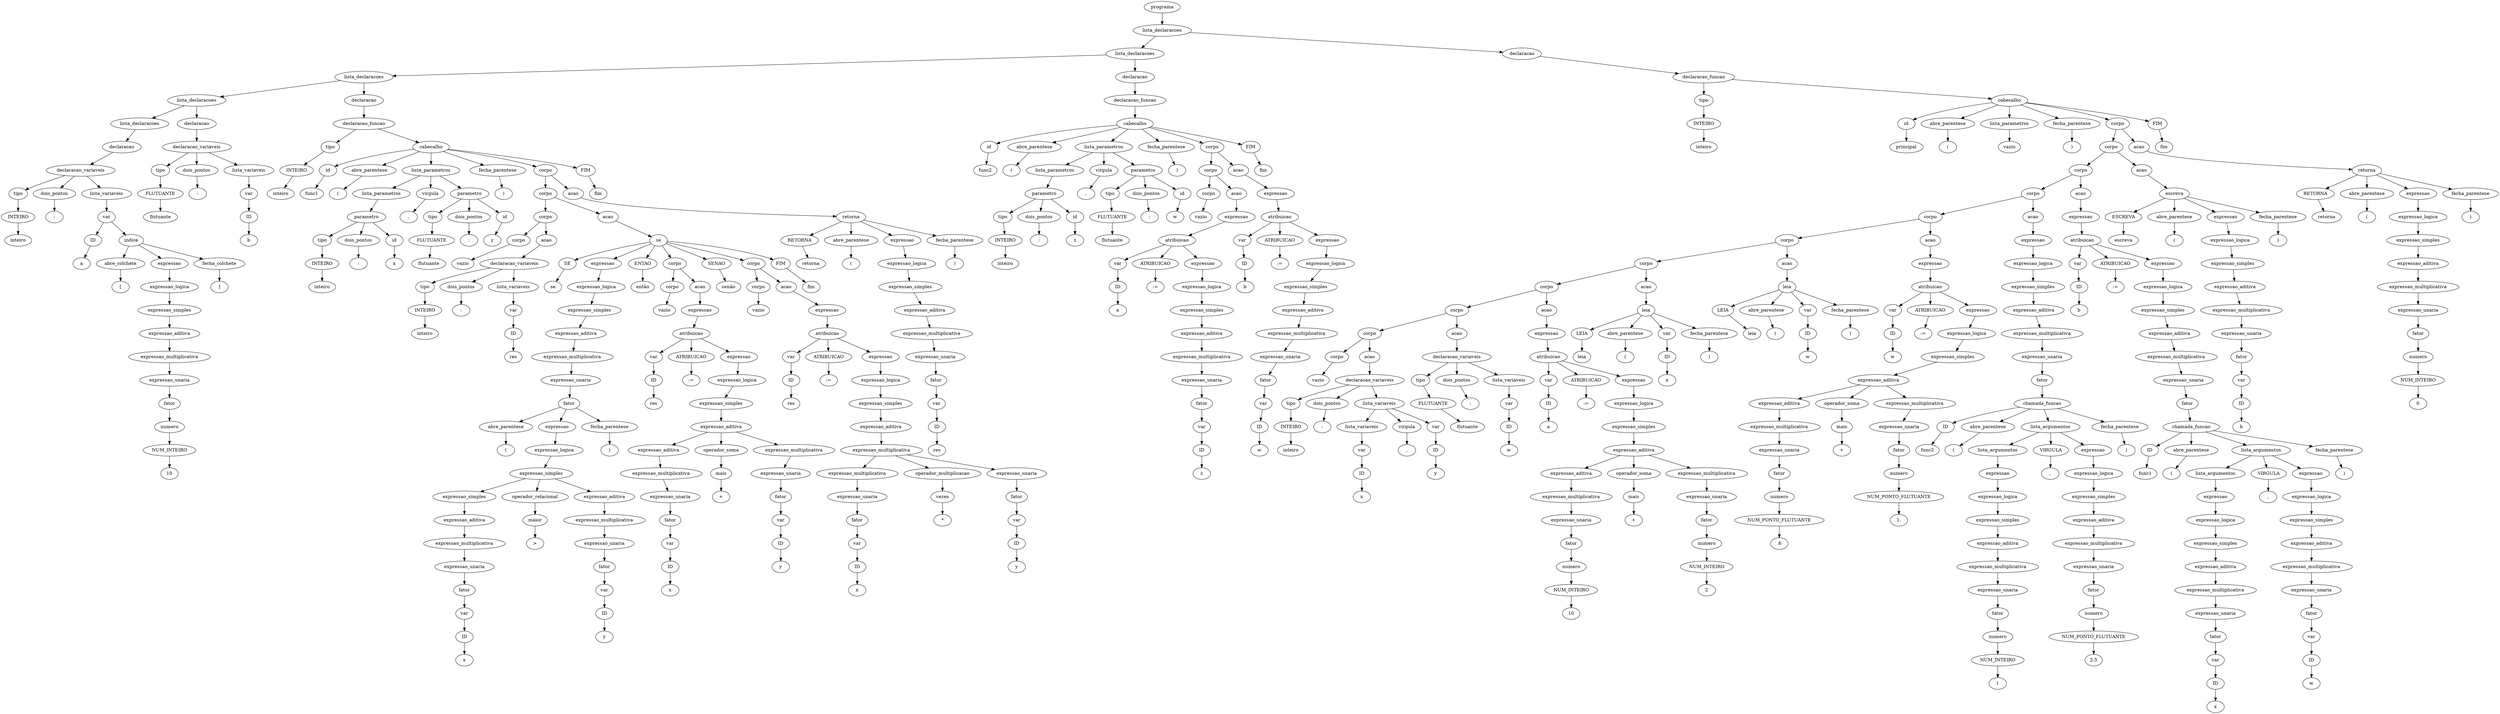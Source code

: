 digraph tree {
    "0x7fce04c34e50" [label="programa"];
    "0x7fce04c34dc0" [label="lista_declaracoes"];
    "0x7fce04c34700" [label="lista_declaracoes"];
    "0x7fce04ce8730" [label="lista_declaracoes"];
    "0x7fce04cdff40" [label="lista_declaracoes"];
    "0x7fce04e29f10" [label="lista_declaracoes"];
    "0x7fce04ec86a0" [label="declaracao"];
    "0x7fce04cdfe50" [label="declaracao_variaveis"];
    "0x7fce04edaaf0" [label="tipo"];
    "0x7fce04edab50" [label="INTEIRO"];
    "0x7fce04cdf940" [label="inteiro"];
    "0x7fce04edaac0" [label="dois_pontos"];
    "0x7fce04cdfe80" [label=":"];
    "0x7fce04cdf970" [label="lista_variaveis"];
    "0x7fce04cdfa30" [label="var"];
    "0x7fce04cdfa60" [label="ID"];
    "0x7fce04cdfc70" [label="a"];
    "0x7fce04cdfc40" [label="indice"];
    "0x7fce04cdfcd0" [label="abre_colchete"];
    "0x7fce04cdfdc0" [label="["];
    "0x7fce04cdfc10" [label="expressao"];
    "0x7fce04cdfbe0" [label="expressao_logica"];
    "0x7fce04cdfb50" [label="expressao_simples"];
    "0x7fce04cdfac0" [label="expressao_aditiva"];
    "0x7fce04cdfbb0" [label="expressao_multiplicativa"];
    "0x7fce04cdf8e0" [label="expressao_unaria"];
    "0x7fce04cdfa90" [label="fator"];
    "0x7fce04ec8bb0" [label="numero"];
    "0x7fce04ec8c10" [label="NUM_INTEIRO"];
    "0x7fce04cdfb80" [label="10"];
    "0x7fce04cdfdf0" [label="fecha_colchete"];
    "0x7fce04cdfe20" [label="]"];
    "0x7fce04cdf9a0" [label="declaracao"];
    "0x7fce04cdfee0" [label="declaracao_variaveis"];
    "0x7fce04cdfd60" [label="tipo"];
    "0x7fce04cdfb20" [label="FLUTUANTE"];
    "0x7fce04cdfeb0" [label="flutuante"];
    "0x7fce04cdffa0" [label="dois_pontos"];
    "0x7fce04ce8100" [label=":"];
    "0x7fce04cdff10" [label="lista_variaveis"];
    "0x7fce04cdfd90" [label="var"];
    "0x7fce04cdfd30" [label="ID"];
    "0x7fce04ce8040" [label="b"];
    "0x7fce04cdfd00" [label="declaracao"];
    "0x7fce04ce80d0" [label="declaracao_funcao"];
    "0x7fce04eda7c0" [label="tipo"];
    "0x7fce04e29eb0" [label="INTEIRO"];
    "0x7fce04ce8130" [label="inteiro"];
    "0x7fce04ce88e0" [label="cabecalho"];
    "0x7fce04ce8be0" [label="id"];
    "0x7fce04c34280" [label="func1"];
    "0x7fce04c342b0" [label="abre_parentese"];
    "0x7fce04c34100" [label="("];
    "0x7fce04ce82b0" [label="lista_parametros"];
    "0x7fce04ce8160" [label="lista_parametros"];
    "0x7fce04ce81f0" [label="parametro"];
    "0x7fce04cdffd0" [label="tipo"];
    "0x7fce04cdff70" [label="INTEIRO"];
    "0x7fce04ce82e0" [label="inteiro"];
    "0x7fce04ce8220" [label="dois_pontos"];
    "0x7fce04ce8430" [label=":"];
    "0x7fce04ce8460" [label="id"];
    "0x7fce04ce8490" [label="x"];
    "0x7fce04ce8520" [label="virgula"];
    "0x7fce04ce8340" [label=","];
    "0x7fce04ce8250" [label="parametro"];
    "0x7fce04ce8310" [label="tipo"];
    "0x7fce04ce8400" [label="FLUTUANTE"];
    "0x7fce04ce8550" [label="flutuante"];
    "0x7fce04ce8280" [label="dois_pontos"];
    "0x7fce04ce86a0" [label=":"];
    "0x7fce04ce86d0" [label="id"];
    "0x7fce04ce8700" [label="y"];
    "0x7fce04c34160" [label="fecha_parentese"];
    "0x7fce04c340a0" [label=")"];
    "0x7fce04c2ab80" [label="corpo"];
    "0x7fce04ce8cd0" [label="corpo"];
    "0x7fce04ce88b0" [label="corpo"];
    "0x7fce04ce83d0" [label="corpo"];
    "0x7fce04ce84c0" [label="vazio"];
    "0x7fce04ce8580" [label="acao"];
    "0x7fce04ce8850" [label="declaracao_variaveis"];
    "0x7fce04ce8370" [label="tipo"];
    "0x7fce04ce85e0" [label="INTEIRO"];
    "0x7fce04ce8820" [label="inteiro"];
    "0x7fce04ce8910" [label="dois_pontos"];
    "0x7fce04ce8a30" [label=":"];
    "0x7fce04ce8880" [label="lista_variaveis"];
    "0x7fce04ce8790" [label="var"];
    "0x7fce04ce85b0" [label="ID"];
    "0x7fce04ce8970" [label="res"];
    "0x7fce04ce8940" [label="acao"];
    "0x7fce04c2a160" [label="se"];
    "0x7fce04c2a250" [label="SE"];
    "0x7fce04c2a8e0" [label="se"];
    "0x7fce04ce8d90" [label="expressao"];
    "0x7fce04ce8ee0" [label="expressao_logica"];
    "0x7fce04ce89a0" [label="expressao_simples"];
    "0x7fce04ce8d60" [label="expressao_aditiva"];
    "0x7fce04ce8f10" [label="expressao_multiplicativa"];
    "0x7fce04ce87c0" [label="expressao_unaria"];
    "0x7fce04ce8eb0" [label="fator"];
    "0x7fce04ce8f40" [label="abre_parentese"];
    "0x7fce04ce8f70" [label="("];
    "0x7fce04ce8e80" [label="expressao"];
    "0x7fce04ce8bb0" [label="expressao_logica"];
    "0x7fce04ce8dc0" [label="expressao_simples"];
    "0x7fce04ce8b50" [label="expressao_simples"];
    "0x7fce04ce8ac0" [label="expressao_aditiva"];
    "0x7fce04ce8a90" [label="expressao_multiplicativa"];
    "0x7fce04ce8a00" [label="expressao_unaria"];
    "0x7fce04ce89d0" [label="fator"];
    "0x7fce04ce84f0" [label="var"];
    "0x7fce04ce83a0" [label="ID"];
    "0x7fce04ce8a60" [label="x"];
    "0x7fce04ce8b80" [label="operador_relacional"];
    "0x7fce04ce8c10" [label="maior"];
    "0x7fce04ce8d00" [label=">"];
    "0x7fce04ce8ca0" [label="expressao_aditiva"];
    "0x7fce04ce8e20" [label="expressao_multiplicativa"];
    "0x7fce04ce8d30" [label="expressao_unaria"];
    "0x7fce04ce8c70" [label="fator"];
    "0x7fce04ce8af0" [label="var"];
    "0x7fce04ce8b20" [label="ID"];
    "0x7fce04ce8df0" [label="y"];
    "0x7fce04ce8fa0" [label="fecha_parentese"];
    "0x7fce04ce8fd0" [label=")"];
    "0x7fce04c2a880" [label="ENTAO"];
    "0x7fce04c2aeb0" [label="então"];
    "0x7fce04c2a7c0" [label="corpo"];
    "0x7fce04c2a190" [label="corpo"];
    "0x7fce04ce8c40" [label="vazio"];
    "0x7fce04c2a790" [label="acao"];
    "0x7fce04c2a1c0" [label="expressao"];
    "0x7fce04c2a4c0" [label="atribuicao"];
    "0x7fce04c2a040" [label="var"];
    "0x7fce04c2a100" [label="ID"];
    "0x7fce04c2a280" [label="res"];
    "0x7fce04c2a460" [label="ATRIBUICAO"];
    "0x7fce04c2a730" [label=":="];
    "0x7fce04c2a700" [label="expressao"];
    "0x7fce04c2a6d0" [label="expressao_logica"];
    "0x7fce04c2a430" [label="expressao_simples"];
    "0x7fce04c2a520" [label="expressao_aditiva"];
    "0x7fce04c2a310" [label="expressao_aditiva"];
    "0x7fce04c2a400" [label="expressao_multiplicativa"];
    "0x7fce04c2a2b0" [label="expressao_unaria"];
    "0x7fce04c2a2e0" [label="fator"];
    "0x7fce04c2a130" [label="var"];
    "0x7fce04c2a0d0" [label="ID"];
    "0x7fce04c2a3d0" [label="x"];
    "0x7fce04c2a580" [label="operador_soma"];
    "0x7fce04c2a3a0" [label="mais"];
    "0x7fce04c2a490" [label="+"];
    "0x7fce04c2a6a0" [label="expressao_multiplicativa"];
    "0x7fce04c2a5b0" [label="expressao_unaria"];
    "0x7fce04c2a4f0" [label="fator"];
    "0x7fce04c2a340" [label="var"];
    "0x7fce04c2a370" [label="ID"];
    "0x7fce04c2a670" [label="y"];
    "0x7fce04c2aee0" [label="SENAO"];
    "0x7fce04c2af10" [label="senão"];
    "0x7fce04c2ae20" [label="corpo"];
    "0x7fce04c2a1f0" [label="corpo"];
    "0x7fce04c2a070" [label="vazio"];
    "0x7fce04c2aac0" [label="acao"];
    "0x7fce04c2a850" [label="expressao"];
    "0x7fce04c2ad90" [label="atribuicao"];
    "0x7fce04c2a7f0" [label="var"];
    "0x7fce04c2a550" [label="ID"];
    "0x7fce04c2a910" [label="res"];
    "0x7fce04c2abb0" [label="ATRIBUICAO"];
    "0x7fce04c2adf0" [label=":="];
    "0x7fce04c2ab20" [label="expressao"];
    "0x7fce04c2ad30" [label="expressao_logica"];
    "0x7fce04c2ac70" [label="expressao_simples"];
    "0x7fce04c2aa30" [label="expressao_aditiva"];
    "0x7fce04c2ad00" [label="expressao_multiplicativa"];
    "0x7fce04c2aa90" [label="expressao_multiplicativa"];
    "0x7fce04c2a940" [label="expressao_unaria"];
    "0x7fce04c2a970" [label="fator"];
    "0x7fce04c2a820" [label="var"];
    "0x7fce04c2a760" [label="ID"];
    "0x7fce04c2aa60" [label="x"];
    "0x7fce04c2abe0" [label="operador_multiplicacao"];
    "0x7fce04c2a9a0" [label="vezes"];
    "0x7fce04c2aaf0" [label="*"];
    "0x7fce04c2ac10" [label="expressao_unaria"];
    "0x7fce04c2ab50" [label="fator"];
    "0x7fce04c2a9d0" [label="var"];
    "0x7fce04c2aa00" [label="ID"];
    "0x7fce04c2acd0" [label="y"];
    "0x7fce04c2af40" [label="FIM"];
    "0x7fce04c2af70" [label="fim"];
    "0x7fce04c2ae80" [label="acao"];
    "0x7fce04c2aca0" [label="retorna"];
    "0x7fce04c34070" [label="RETORNA"];
    "0x7fce04c34190" [label="retorna"];
    "0x7fce04c341c0" [label="abre_parentese"];
    "0x7fce04c341f0" [label="("];
    "0x7fce04c2a8b0" [label="expressao"];
    "0x7fce04c2ad60" [label="expressao_logica"];
    "0x7fce04c2a5e0" [label="expressao_simples"];
    "0x7fce04c2a610" [label="expressao_aditiva"];
    "0x7fce04c2afd0" [label="expressao_multiplicativa"];
    "0x7fce04ce8e50" [label="expressao_unaria"];
    "0x7fce04c2a0a0" [label="fator"];
    "0x7fce04ce87f0" [label="var"];
    "0x7fce04ce8670" [label="ID"];
    "0x7fce04c2afa0" [label="res"];
    "0x7fce04c34220" [label="fecha_parentese"];
    "0x7fce04c34250" [label=")"];
    "0x7fce04c342e0" [label="FIM"];
    "0x7fce04c34310" [label="fim"];
    "0x7fce04c34f10" [label="declaracao"];
    "0x7fce04c2a220" [label="declaracao_funcao"];
    "0x7fce04c34af0" [label="cabecalho"];
    "0x7fce04c34790" [label="id"];
    "0x7fce04c34bb0" [label="func2"];
    "0x7fce04c34a30" [label="abre_parentese"];
    "0x7fce04c34f70" [label="("];
    "0x7fce04c2adc0" [label="lista_parametros"];
    "0x7fce04ce8760" [label="lista_parametros"];
    "0x7fce04c2ac40" [label="parametro"];
    "0x7fce04cdfaf0" [label="tipo"];
    "0x7fce04cdfca0" [label="INTEIRO"];
    "0x7fce04ce8070" [label="inteiro"];
    "0x7fce04c2a640" [label="dois_pontos"];
    "0x7fce04c34400" [label=":"];
    "0x7fce04c34430" [label="id"];
    "0x7fce04c34460" [label="z"];
    "0x7fce04c344f0" [label="virgula"];
    "0x7fce04c34370" [label=","];
    "0x7fce04c2ae50" [label="parametro"];
    "0x7fce04ce8190" [label="tipo"];
    "0x7fce04c343d0" [label="FLUTUANTE"];
    "0x7fce04c34520" [label="flutuante"];
    "0x7fce04c34340" [label="dois_pontos"];
    "0x7fce04c34670" [label=":"];
    "0x7fce04c346a0" [label="id"];
    "0x7fce04c346d0" [label="w"];
    "0x7fce04c34fa0" [label="fecha_parentese"];
    "0x7fce04c34fd0" [label=")"];
    "0x7fce04c34ee0" [label="corpo"];
    "0x7fce04c34b50" [label="corpo"];
    "0x7fce04c343a0" [label="corpo"];
    "0x7fce04c34490" [label="vazio"];
    "0x7fce04c34a60" [label="acao"];
    "0x7fce04c34550" [label="expressao"];
    "0x7fce04c34a00" [label="atribuicao"];
    "0x7fce04c34130" [label="var"];
    "0x7fce04c345b0" [label="ID"];
    "0x7fce04c347f0" [label="a"];
    "0x7fce04c34a90" [label="ATRIBUICAO"];
    "0x7fce04c34b20" [label=":="];
    "0x7fce04c349d0" [label="expressao"];
    "0x7fce04c349a0" [label="expressao_logica"];
    "0x7fce04c348e0" [label="expressao_simples"];
    "0x7fce04c34880" [label="expressao_aditiva"];
    "0x7fce04c34970" [label="expressao_multiplicativa"];
    "0x7fce04c34820" [label="expressao_unaria"];
    "0x7fce04c34850" [label="fator"];
    "0x7fce04c34760" [label="var"];
    "0x7fce04c34580" [label="ID"];
    "0x7fce04c34940" [label="z"];
    "0x7fce04c34df0" [label="acao"];
    "0x7fce04c34b80" [label="expressao"];
    "0x7fce04c34d90" [label="atribuicao"];
    "0x7fce04c344c0" [label="var"];
    "0x7fce04c340d0" [label="ID"];
    "0x7fce04c347c0" [label="b"];
    "0x7fce04c34e20" [label="ATRIBUICAO"];
    "0x7fce04c34eb0" [label=":="];
    "0x7fce04c34d60" [label="expressao"];
    "0x7fce04c34d30" [label="expressao_logica"];
    "0x7fce04c34c70" [label="expressao_simples"];
    "0x7fce04c34c10" [label="expressao_aditiva"];
    "0x7fce04c34d00" [label="expressao_multiplicativa"];
    "0x7fce04c34640" [label="expressao_unaria"];
    "0x7fce04c34be0" [label="fator"];
    "0x7fce04c34910" [label="var"];
    "0x7fce04c348b0" [label="ID"];
    "0x7fce04c34cd0" [label="w"];
    "0x7fce04bad040" [label="FIM"];
    "0x7fce04bad070" [label="fim"];
    "0x7fce04c34730" [label="declaracao"];
    "0x7fce04c345e0" [label="declaracao_funcao"];
    "0x7fce04ce80a0" [label="tipo"];
    "0x7fce04ce81c0" [label="INTEIRO"];
    "0x7fce04ce8610" [label="inteiro"];
    "0x7fce04bcc7c0" [label="cabecalho"];
    "0x7fce04bcc760" [label="id"];
    "0x7fce04bccee0" [label="principal"];
    "0x7fce04bcc9a0" [label="abre_parentese"];
    "0x7fce04bcc9d0" [label="("];
    "0x7fce04bad130" [label="lista_parametros"];
    "0x7fce04c34f40" [label="vazio"];
    "0x7fce04bd4100" [label="fecha_parentese"];
    "0x7fce04bd4130" [label=")"];
    "0x7fce04bcce80" [label="corpo"];
    "0x7fce04bccaf0" [label="corpo"];
    "0x7fce04bcc8e0" [label="corpo"];
    "0x7fce04bc55e0" [label="corpo"];
    "0x7fce04bc5850" [label="corpo"];
    "0x7fce04bade50" [label="corpo"];
    "0x7fce04bad640" [label="corpo"];
    "0x7fce04bade20" [label="corpo"];
    "0x7fce04bad730" [label="corpo"];
    "0x7fce04bad6d0" [label="corpo"];
    "0x7fce04bad250" [label="corpo"];
    "0x7fce04ce8640" [label="vazio"];
    "0x7fce04bad280" [label="acao"];
    "0x7fce04bad4c0" [label="declaracao_variaveis"];
    "0x7fce04bad160" [label="tipo"];
    "0x7fce04bad1c0" [label="INTEIRO"];
    "0x7fce04bad340" [label="inteiro"];
    "0x7fce04bad4f0" [label="dois_pontos"];
    "0x7fce04bad400" [label=":"];
    "0x7fce04bad520" [label="lista_variaveis"];
    "0x7fce04bad3a0" [label="lista_variaveis"];
    "0x7fce04bad1f0" [label="var"];
    "0x7fce04bad190" [label="ID"];
    "0x7fce04bad490" [label="x"];
    "0x7fce04bad550" [label="virgula"];
    "0x7fce04bad6a0" [label=","];
    "0x7fce04bad370" [label="var"];
    "0x7fce04bad460" [label="ID"];
    "0x7fce04bad610" [label="y"];
    "0x7fce04bad700" [label="acao"];
    "0x7fce04bad3d0" [label="declaracao_variaveis"];
    "0x7fce04bad0d0" [label="tipo"];
    "0x7fce04bad220" [label="FLUTUANTE"];
    "0x7fce04bad430" [label="flutuante"];
    "0x7fce04bad790" [label="dois_pontos"];
    "0x7fce04bad8b0" [label=":"];
    "0x7fce04bad5b0" [label="lista_variaveis"];
    "0x7fce04bad5e0" [label="var"];
    "0x7fce04bad580" [label="ID"];
    "0x7fce04bad7f0" [label="w"];
    "0x7fce04baddf0" [label="acao"];
    "0x7fce04bad880" [label="expressao"];
    "0x7fce04badb20" [label="atribuicao"];
    "0x7fce04bad310" [label="var"];
    "0x7fce04bad2b0" [label="ID"];
    "0x7fce04bad8e0" [label="a"];
    "0x7fce04badac0" [label="ATRIBUICAO"];
    "0x7fce04badd90" [label=":="];
    "0x7fce04badd60" [label="expressao"];
    "0x7fce04badd30" [label="expressao_logica"];
    "0x7fce04bada90" [label="expressao_simples"];
    "0x7fce04badb80" [label="expressao_aditiva"];
    "0x7fce04bad970" [label="expressao_aditiva"];
    "0x7fce04bada60" [label="expressao_multiplicativa"];
    "0x7fce04bad910" [label="expressao_unaria"];
    "0x7fce04bad940" [label="fator"];
    "0x7fce04bad7c0" [label="numero"];
    "0x7fce04bad760" [label="NUM_INTEIRO"];
    "0x7fce04bada30" [label="10"];
    "0x7fce04badbe0" [label="operador_soma"];
    "0x7fce04bada00" [label="mais"];
    "0x7fce04badaf0" [label="+"];
    "0x7fce04badd00" [label="expressao_multiplicativa"];
    "0x7fce04badc10" [label="expressao_unaria"];
    "0x7fce04badb50" [label="fator"];
    "0x7fce04bad9a0" [label="numero"];
    "0x7fce04bad9d0" [label="NUM_INTEIRO"];
    "0x7fce04badcd0" [label="2"];
    "0x7fce04badca0" [label="acao"];
    "0x7fce04bade80" [label="leia"];
    "0x7fce04badeb0" [label="LEIA"];
    "0x7fce04bc5070" [label="leia"];
    "0x7fce04bc50a0" [label="abre_parentese"];
    "0x7fce04bc50d0" [label="("];
    "0x7fce04bad670" [label="var"];
    "0x7fce04bad2e0" [label="ID"];
    "0x7fce04bad850" [label="x"];
    "0x7fce04bc5100" [label="fecha_parentese"];
    "0x7fce04bc5130" [label=")"];
    "0x7fce04badfd0" [label="acao"];
    "0x7fce04badf40" [label="leia"];
    "0x7fce04badee0" [label="LEIA"];
    "0x7fce04bc52b0" [label="leia"];
    "0x7fce04bc52e0" [label="abre_parentese"];
    "0x7fce04bc5310" [label="("];
    "0x7fce04badc70" [label="var"];
    "0x7fce04bad820" [label="ID"];
    "0x7fce04bc5160" [label="w"];
    "0x7fce04bc5340" [label="fecha_parentese"];
    "0x7fce04bc5370" [label=")"];
    "0x7fce04bc5820" [label="acao"];
    "0x7fce04badfa0" [label="expressao"];
    "0x7fce04bc5550" [label="atribuicao"];
    "0x7fce04badc40" [label="var"];
    "0x7fce04baddc0" [label="ID"];
    "0x7fce04bc53a0" [label="w"];
    "0x7fce04bc54f0" [label="ATRIBUICAO"];
    "0x7fce04bc57c0" [label=":="];
    "0x7fce04bc5790" [label="expressao"];
    "0x7fce04bc5760" [label="expressao_logica"];
    "0x7fce04bc54c0" [label="expressao_simples"];
    "0x7fce04bc55b0" [label="expressao_aditiva"];
    "0x7fce04bc51c0" [label="expressao_aditiva"];
    "0x7fce04bc5490" [label="expressao_multiplicativa"];
    "0x7fce04bc53d0" [label="expressao_unaria"];
    "0x7fce04bc5280" [label="fator"];
    "0x7fce04bc5250" [label="numero"];
    "0x7fce04bc51f0" [label="NUM_PONTO_FLUTUANTE"];
    "0x7fce04bc5460" [label=".6"];
    "0x7fce04bc5610" [label="operador_soma"];
    "0x7fce04bc5430" [label="mais"];
    "0x7fce04bc5520" [label="+"];
    "0x7fce04bc5730" [label="expressao_multiplicativa"];
    "0x7fce04bc5640" [label="expressao_unaria"];
    "0x7fce04bc5580" [label="fator"];
    "0x7fce04bc5040" [label="numero"];
    "0x7fce04bc5400" [label="NUM_PONTO_FLUTUANTE"];
    "0x7fce04bc5700" [label="1."];
    "0x7fce04bc57f0" [label="acao"];
    "0x7fce04bc5670" [label="expressao"];
    "0x7fce04bc5f70" [label="expressao_logica"];
    "0x7fce04bc5e80" [label="expressao_simples"];
    "0x7fce04bc56d0" [label="expressao_aditiva"];
    "0x7fce04bc5f40" [label="expressao_multiplicativa"];
    "0x7fce04bc5e20" [label="expressao_unaria"];
    "0x7fce04bc5ee0" [label="fator"];
    "0x7fce04bc5a60" [label="chamada_funcao"];
    "0x7fce04bc5af0" [label="ID"];
    "0x7fce04bc5910" [label="func2"];
    "0x7fce04bc5940" [label="abre_parentese"];
    "0x7fce04bc5d00" [label="("];
    "0x7fce04bc5cd0" [label="lista_argumentos"];
    "0x7fce04bc5a00" [label="lista_argumentos"];
    "0x7fce04bc59d0" [label="expressao"];
    "0x7fce04bc59a0" [label="expressao_logica"];
    "0x7fce04bc5970" [label="expressao_simples"];
    "0x7fce04bc58e0" [label="expressao_aditiva"];
    "0x7fce04bc5220" [label="expressao_multiplicativa"];
    "0x7fce04bc5880" [label="expressao_unaria"];
    "0x7fce04bc58b0" [label="fator"];
    "0x7fce04badf70" [label="numero"];
    "0x7fce04badbb0" [label="NUM_INTEIRO"];
    "0x7fce04badf10" [label="1"];
    "0x7fce04bc5d60" [label="VIRGULA"];
    "0x7fce04bc5df0" [label=","];
    "0x7fce04bc5ca0" [label="expressao"];
    "0x7fce04bc5c70" [label="expressao_logica"];
    "0x7fce04bc5be0" [label="expressao_simples"];
    "0x7fce04bc5b50" [label="expressao_aditiva"];
    "0x7fce04bc5c40" [label="expressao_multiplicativa"];
    "0x7fce04bc5a90" [label="expressao_unaria"];
    "0x7fce04bc5b20" [label="fator"];
    "0x7fce04bc5a30" [label="numero"];
    "0x7fce04bc5ac0" [label="NUM_PONTO_FLUTUANTE"];
    "0x7fce04bc5c10" [label="2.5"];
    "0x7fce04bc5d90" [label="fecha_parentese"];
    "0x7fce04bc5f10" [label=")"];
    "0x7fce04bcc640" [label="acao"];
    "0x7fce04bc5b80" [label="expressao"];
    "0x7fce04bcc100" [label="atribuicao"];
    "0x7fce04bc56a0" [label="var"];
    "0x7fce04bc5190" [label="ID"];
    "0x7fce04bc5d30" [label="b"];
    "0x7fce04bcc6d0" [label="ATRIBUICAO"];
    "0x7fce04bcc8b0" [label=":="];
    "0x7fce04bcc0d0" [label="expressao"];
    "0x7fce04bcc880" [label="expressao_logica"];
    "0x7fce04bcc790" [label="expressao_simples"];
    "0x7fce04bcc0a0" [label="expressao_aditiva"];
    "0x7fce04bcc850" [label="expressao_multiplicativa"];
    "0x7fce04bcc730" [label="expressao_unaria"];
    "0x7fce04bcc7f0" [label="fator"];
    "0x7fce04bcc370" [label="chamada_funcao"];
    "0x7fce04bcc400" [label="ID"];
    "0x7fce04bcc1c0" [label="func1"];
    "0x7fce04bcc1f0" [label="abre_parentese"];
    "0x7fce04bcc610" [label="("];
    "0x7fce04bcc5e0" [label="lista_argumentos"];
    "0x7fce04bcc310" [label="lista_argumentos"];
    "0x7fce04bcc2e0" [label="expressao"];
    "0x7fce04bcc2b0" [label="expressao_logica"];
    "0x7fce04bcc220" [label="expressao_simples"];
    "0x7fce04bcc190" [label="expressao_aditiva"];
    "0x7fce04bcc280" [label="expressao_multiplicativa"];
    "0x7fce04bc5bb0" [label="expressao_unaria"];
    "0x7fce04bcc160" [label="fator"];
    "0x7fce04bc5eb0" [label="var"];
    "0x7fce04bc5e50" [label="ID"];
    "0x7fce04bcc250" [label="x"];
    "0x7fce04bcc670" [label="VIRGULA"];
    "0x7fce04bcc700" [label=","];
    "0x7fce04bcc5b0" [label="expressao"];
    "0x7fce04bcc580" [label="expressao_logica"];
    "0x7fce04bcc4f0" [label="expressao_simples"];
    "0x7fce04bcc460" [label="expressao_aditiva"];
    "0x7fce04bcc550" [label="expressao_multiplicativa"];
    "0x7fce04bcc3a0" [label="expressao_unaria"];
    "0x7fce04bcc430" [label="fator"];
    "0x7fce04bcc340" [label="var"];
    "0x7fce04bcc3d0" [label="ID"];
    "0x7fce04bcc520" [label="w"];
    "0x7fce04bcc6a0" [label="fecha_parentese"];
    "0x7fce04bcc820" [label=")"];
    "0x7fce04bccc10" [label="acao"];
    "0x7fce04bcca90" [label="escreva"];
    "0x7fce04bccb20" [label="ESCREVA"];
    "0x7fce04bccc40" [label="escreva"];
    "0x7fce04bccc70" [label="abre_parentese"];
    "0x7fce04bccca0" [label="("];
    "0x7fce04bcca60" [label="expressao"];
    "0x7fce04bcca30" [label="expressao_logica"];
    "0x7fce04bcca00" [label="expressao_simples"];
    "0x7fce04bcc970" [label="expressao_aditiva"];
    "0x7fce04bcc070" [label="expressao_multiplicativa"];
    "0x7fce04bcc910" [label="expressao_unaria"];
    "0x7fce04bcc940" [label="fator"];
    "0x7fce04bc5dc0" [label="var"];
    "0x7fce04bc5fa0" [label="ID"];
    "0x7fce04bc5fd0" [label="b"];
    "0x7fce04bcccd0" [label="fecha_parentese"];
    "0x7fce04bccd00" [label=")"];
    "0x7fce04bccfa0" [label="acao"];
    "0x7fce04bcce20" [label="retorna"];
    "0x7fce04bcceb0" [label="RETORNA"];
    "0x7fce04bccfd0" [label="retorna"];
    "0x7fce04bd4040" [label="abre_parentese"];
    "0x7fce04bd4070" [label="("];
    "0x7fce04bccdf0" [label="expressao"];
    "0x7fce04bccdc0" [label="expressao_logica"];
    "0x7fce04bccd90" [label="expressao_simples"];
    "0x7fce04bccb50" [label="expressao_aditiva"];
    "0x7fce04bccd60" [label="expressao_multiplicativa"];
    "0x7fce04bccbb0" [label="expressao_unaria"];
    "0x7fce04bccac0" [label="fator"];
    "0x7fce04bcc4c0" [label="numero"];
    "0x7fce04bcc040" [label="NUM_INTEIRO"];
    "0x7fce04bccd30" [label="0"];
    "0x7fce04bd40a0" [label="fecha_parentese"];
    "0x7fce04bd40d0" [label=")"];
    "0x7fce04bd4160" [label="FIM"];
    "0x7fce04bd4190" [label="fim"];
    "0x7fce04c34e50" -> "0x7fce04c34dc0";
    "0x7fce04c34dc0" -> "0x7fce04c34700";
    "0x7fce04c34dc0" -> "0x7fce04c34730";
    "0x7fce04c34700" -> "0x7fce04ce8730";
    "0x7fce04c34700" -> "0x7fce04c34f10";
    "0x7fce04ce8730" -> "0x7fce04cdff40";
    "0x7fce04ce8730" -> "0x7fce04cdfd00";
    "0x7fce04cdff40" -> "0x7fce04e29f10";
    "0x7fce04cdff40" -> "0x7fce04cdf9a0";
    "0x7fce04e29f10" -> "0x7fce04ec86a0";
    "0x7fce04ec86a0" -> "0x7fce04cdfe50";
    "0x7fce04cdfe50" -> "0x7fce04edaaf0";
    "0x7fce04cdfe50" -> "0x7fce04edaac0";
    "0x7fce04cdfe50" -> "0x7fce04cdf970";
    "0x7fce04edaaf0" -> "0x7fce04edab50";
    "0x7fce04edab50" -> "0x7fce04cdf940";
    "0x7fce04edaac0" -> "0x7fce04cdfe80";
    "0x7fce04cdf970" -> "0x7fce04cdfa30";
    "0x7fce04cdfa30" -> "0x7fce04cdfa60";
    "0x7fce04cdfa30" -> "0x7fce04cdfc40";
    "0x7fce04cdfa60" -> "0x7fce04cdfc70";
    "0x7fce04cdfc40" -> "0x7fce04cdfcd0";
    "0x7fce04cdfc40" -> "0x7fce04cdfc10";
    "0x7fce04cdfc40" -> "0x7fce04cdfdf0";
    "0x7fce04cdfcd0" -> "0x7fce04cdfdc0";
    "0x7fce04cdfc10" -> "0x7fce04cdfbe0";
    "0x7fce04cdfbe0" -> "0x7fce04cdfb50";
    "0x7fce04cdfb50" -> "0x7fce04cdfac0";
    "0x7fce04cdfac0" -> "0x7fce04cdfbb0";
    "0x7fce04cdfbb0" -> "0x7fce04cdf8e0";
    "0x7fce04cdf8e0" -> "0x7fce04cdfa90";
    "0x7fce04cdfa90" -> "0x7fce04ec8bb0";
    "0x7fce04ec8bb0" -> "0x7fce04ec8c10";
    "0x7fce04ec8c10" -> "0x7fce04cdfb80";
    "0x7fce04cdfdf0" -> "0x7fce04cdfe20";
    "0x7fce04cdf9a0" -> "0x7fce04cdfee0";
    "0x7fce04cdfee0" -> "0x7fce04cdfd60";
    "0x7fce04cdfee0" -> "0x7fce04cdffa0";
    "0x7fce04cdfee0" -> "0x7fce04cdff10";
    "0x7fce04cdfd60" -> "0x7fce04cdfb20";
    "0x7fce04cdfb20" -> "0x7fce04cdfeb0";
    "0x7fce04cdffa0" -> "0x7fce04ce8100";
    "0x7fce04cdff10" -> "0x7fce04cdfd90";
    "0x7fce04cdfd90" -> "0x7fce04cdfd30";
    "0x7fce04cdfd30" -> "0x7fce04ce8040";
    "0x7fce04cdfd00" -> "0x7fce04ce80d0";
    "0x7fce04ce80d0" -> "0x7fce04eda7c0";
    "0x7fce04ce80d0" -> "0x7fce04ce88e0";
    "0x7fce04eda7c0" -> "0x7fce04e29eb0";
    "0x7fce04e29eb0" -> "0x7fce04ce8130";
    "0x7fce04ce88e0" -> "0x7fce04ce8be0";
    "0x7fce04ce88e0" -> "0x7fce04c342b0";
    "0x7fce04ce88e0" -> "0x7fce04ce82b0";
    "0x7fce04ce88e0" -> "0x7fce04c34160";
    "0x7fce04ce88e0" -> "0x7fce04c2ab80";
    "0x7fce04ce88e0" -> "0x7fce04c342e0";
    "0x7fce04ce8be0" -> "0x7fce04c34280";
    "0x7fce04c342b0" -> "0x7fce04c34100";
    "0x7fce04ce82b0" -> "0x7fce04ce8160";
    "0x7fce04ce82b0" -> "0x7fce04ce8520";
    "0x7fce04ce82b0" -> "0x7fce04ce8250";
    "0x7fce04ce8160" -> "0x7fce04ce81f0";
    "0x7fce04ce81f0" -> "0x7fce04cdffd0";
    "0x7fce04ce81f0" -> "0x7fce04ce8220";
    "0x7fce04ce81f0" -> "0x7fce04ce8460";
    "0x7fce04cdffd0" -> "0x7fce04cdff70";
    "0x7fce04cdff70" -> "0x7fce04ce82e0";
    "0x7fce04ce8220" -> "0x7fce04ce8430";
    "0x7fce04ce8460" -> "0x7fce04ce8490";
    "0x7fce04ce8520" -> "0x7fce04ce8340";
    "0x7fce04ce8250" -> "0x7fce04ce8310";
    "0x7fce04ce8250" -> "0x7fce04ce8280";
    "0x7fce04ce8250" -> "0x7fce04ce86d0";
    "0x7fce04ce8310" -> "0x7fce04ce8400";
    "0x7fce04ce8400" -> "0x7fce04ce8550";
    "0x7fce04ce8280" -> "0x7fce04ce86a0";
    "0x7fce04ce86d0" -> "0x7fce04ce8700";
    "0x7fce04c34160" -> "0x7fce04c340a0";
    "0x7fce04c2ab80" -> "0x7fce04ce8cd0";
    "0x7fce04c2ab80" -> "0x7fce04c2ae80";
    "0x7fce04ce8cd0" -> "0x7fce04ce88b0";
    "0x7fce04ce8cd0" -> "0x7fce04ce8940";
    "0x7fce04ce88b0" -> "0x7fce04ce83d0";
    "0x7fce04ce88b0" -> "0x7fce04ce8580";
    "0x7fce04ce83d0" -> "0x7fce04ce84c0";
    "0x7fce04ce8580" -> "0x7fce04ce8850";
    "0x7fce04ce8850" -> "0x7fce04ce8370";
    "0x7fce04ce8850" -> "0x7fce04ce8910";
    "0x7fce04ce8850" -> "0x7fce04ce8880";
    "0x7fce04ce8370" -> "0x7fce04ce85e0";
    "0x7fce04ce85e0" -> "0x7fce04ce8820";
    "0x7fce04ce8910" -> "0x7fce04ce8a30";
    "0x7fce04ce8880" -> "0x7fce04ce8790";
    "0x7fce04ce8790" -> "0x7fce04ce85b0";
    "0x7fce04ce85b0" -> "0x7fce04ce8970";
    "0x7fce04ce8940" -> "0x7fce04c2a160";
    "0x7fce04c2a160" -> "0x7fce04c2a250";
    "0x7fce04c2a160" -> "0x7fce04ce8d90";
    "0x7fce04c2a160" -> "0x7fce04c2a880";
    "0x7fce04c2a160" -> "0x7fce04c2a7c0";
    "0x7fce04c2a160" -> "0x7fce04c2aee0";
    "0x7fce04c2a160" -> "0x7fce04c2ae20";
    "0x7fce04c2a160" -> "0x7fce04c2af40";
    "0x7fce04c2a250" -> "0x7fce04c2a8e0";
    "0x7fce04ce8d90" -> "0x7fce04ce8ee0";
    "0x7fce04ce8ee0" -> "0x7fce04ce89a0";
    "0x7fce04ce89a0" -> "0x7fce04ce8d60";
    "0x7fce04ce8d60" -> "0x7fce04ce8f10";
    "0x7fce04ce8f10" -> "0x7fce04ce87c0";
    "0x7fce04ce87c0" -> "0x7fce04ce8eb0";
    "0x7fce04ce8eb0" -> "0x7fce04ce8f40";
    "0x7fce04ce8eb0" -> "0x7fce04ce8e80";
    "0x7fce04ce8eb0" -> "0x7fce04ce8fa0";
    "0x7fce04ce8f40" -> "0x7fce04ce8f70";
    "0x7fce04ce8e80" -> "0x7fce04ce8bb0";
    "0x7fce04ce8bb0" -> "0x7fce04ce8dc0";
    "0x7fce04ce8dc0" -> "0x7fce04ce8b50";
    "0x7fce04ce8dc0" -> "0x7fce04ce8b80";
    "0x7fce04ce8dc0" -> "0x7fce04ce8ca0";
    "0x7fce04ce8b50" -> "0x7fce04ce8ac0";
    "0x7fce04ce8ac0" -> "0x7fce04ce8a90";
    "0x7fce04ce8a90" -> "0x7fce04ce8a00";
    "0x7fce04ce8a00" -> "0x7fce04ce89d0";
    "0x7fce04ce89d0" -> "0x7fce04ce84f0";
    "0x7fce04ce84f0" -> "0x7fce04ce83a0";
    "0x7fce04ce83a0" -> "0x7fce04ce8a60";
    "0x7fce04ce8b80" -> "0x7fce04ce8c10";
    "0x7fce04ce8c10" -> "0x7fce04ce8d00";
    "0x7fce04ce8ca0" -> "0x7fce04ce8e20";
    "0x7fce04ce8e20" -> "0x7fce04ce8d30";
    "0x7fce04ce8d30" -> "0x7fce04ce8c70";
    "0x7fce04ce8c70" -> "0x7fce04ce8af0";
    "0x7fce04ce8af0" -> "0x7fce04ce8b20";
    "0x7fce04ce8b20" -> "0x7fce04ce8df0";
    "0x7fce04ce8fa0" -> "0x7fce04ce8fd0";
    "0x7fce04c2a880" -> "0x7fce04c2aeb0";
    "0x7fce04c2a7c0" -> "0x7fce04c2a190";
    "0x7fce04c2a7c0" -> "0x7fce04c2a790";
    "0x7fce04c2a190" -> "0x7fce04ce8c40";
    "0x7fce04c2a790" -> "0x7fce04c2a1c0";
    "0x7fce04c2a1c0" -> "0x7fce04c2a4c0";
    "0x7fce04c2a4c0" -> "0x7fce04c2a040";
    "0x7fce04c2a4c0" -> "0x7fce04c2a460";
    "0x7fce04c2a4c0" -> "0x7fce04c2a700";
    "0x7fce04c2a040" -> "0x7fce04c2a100";
    "0x7fce04c2a100" -> "0x7fce04c2a280";
    "0x7fce04c2a460" -> "0x7fce04c2a730";
    "0x7fce04c2a700" -> "0x7fce04c2a6d0";
    "0x7fce04c2a6d0" -> "0x7fce04c2a430";
    "0x7fce04c2a430" -> "0x7fce04c2a520";
    "0x7fce04c2a520" -> "0x7fce04c2a310";
    "0x7fce04c2a520" -> "0x7fce04c2a580";
    "0x7fce04c2a520" -> "0x7fce04c2a6a0";
    "0x7fce04c2a310" -> "0x7fce04c2a400";
    "0x7fce04c2a400" -> "0x7fce04c2a2b0";
    "0x7fce04c2a2b0" -> "0x7fce04c2a2e0";
    "0x7fce04c2a2e0" -> "0x7fce04c2a130";
    "0x7fce04c2a130" -> "0x7fce04c2a0d0";
    "0x7fce04c2a0d0" -> "0x7fce04c2a3d0";
    "0x7fce04c2a580" -> "0x7fce04c2a3a0";
    "0x7fce04c2a3a0" -> "0x7fce04c2a490";
    "0x7fce04c2a6a0" -> "0x7fce04c2a5b0";
    "0x7fce04c2a5b0" -> "0x7fce04c2a4f0";
    "0x7fce04c2a4f0" -> "0x7fce04c2a340";
    "0x7fce04c2a340" -> "0x7fce04c2a370";
    "0x7fce04c2a370" -> "0x7fce04c2a670";
    "0x7fce04c2aee0" -> "0x7fce04c2af10";
    "0x7fce04c2ae20" -> "0x7fce04c2a1f0";
    "0x7fce04c2ae20" -> "0x7fce04c2aac0";
    "0x7fce04c2a1f0" -> "0x7fce04c2a070";
    "0x7fce04c2aac0" -> "0x7fce04c2a850";
    "0x7fce04c2a850" -> "0x7fce04c2ad90";
    "0x7fce04c2ad90" -> "0x7fce04c2a7f0";
    "0x7fce04c2ad90" -> "0x7fce04c2abb0";
    "0x7fce04c2ad90" -> "0x7fce04c2ab20";
    "0x7fce04c2a7f0" -> "0x7fce04c2a550";
    "0x7fce04c2a550" -> "0x7fce04c2a910";
    "0x7fce04c2abb0" -> "0x7fce04c2adf0";
    "0x7fce04c2ab20" -> "0x7fce04c2ad30";
    "0x7fce04c2ad30" -> "0x7fce04c2ac70";
    "0x7fce04c2ac70" -> "0x7fce04c2aa30";
    "0x7fce04c2aa30" -> "0x7fce04c2ad00";
    "0x7fce04c2ad00" -> "0x7fce04c2aa90";
    "0x7fce04c2ad00" -> "0x7fce04c2abe0";
    "0x7fce04c2ad00" -> "0x7fce04c2ac10";
    "0x7fce04c2aa90" -> "0x7fce04c2a940";
    "0x7fce04c2a940" -> "0x7fce04c2a970";
    "0x7fce04c2a970" -> "0x7fce04c2a820";
    "0x7fce04c2a820" -> "0x7fce04c2a760";
    "0x7fce04c2a760" -> "0x7fce04c2aa60";
    "0x7fce04c2abe0" -> "0x7fce04c2a9a0";
    "0x7fce04c2a9a0" -> "0x7fce04c2aaf0";
    "0x7fce04c2ac10" -> "0x7fce04c2ab50";
    "0x7fce04c2ab50" -> "0x7fce04c2a9d0";
    "0x7fce04c2a9d0" -> "0x7fce04c2aa00";
    "0x7fce04c2aa00" -> "0x7fce04c2acd0";
    "0x7fce04c2af40" -> "0x7fce04c2af70";
    "0x7fce04c2ae80" -> "0x7fce04c2aca0";
    "0x7fce04c2aca0" -> "0x7fce04c34070";
    "0x7fce04c2aca0" -> "0x7fce04c341c0";
    "0x7fce04c2aca0" -> "0x7fce04c2a8b0";
    "0x7fce04c2aca0" -> "0x7fce04c34220";
    "0x7fce04c34070" -> "0x7fce04c34190";
    "0x7fce04c341c0" -> "0x7fce04c341f0";
    "0x7fce04c2a8b0" -> "0x7fce04c2ad60";
    "0x7fce04c2ad60" -> "0x7fce04c2a5e0";
    "0x7fce04c2a5e0" -> "0x7fce04c2a610";
    "0x7fce04c2a610" -> "0x7fce04c2afd0";
    "0x7fce04c2afd0" -> "0x7fce04ce8e50";
    "0x7fce04ce8e50" -> "0x7fce04c2a0a0";
    "0x7fce04c2a0a0" -> "0x7fce04ce87f0";
    "0x7fce04ce87f0" -> "0x7fce04ce8670";
    "0x7fce04ce8670" -> "0x7fce04c2afa0";
    "0x7fce04c34220" -> "0x7fce04c34250";
    "0x7fce04c342e0" -> "0x7fce04c34310";
    "0x7fce04c34f10" -> "0x7fce04c2a220";
    "0x7fce04c2a220" -> "0x7fce04c34af0";
    "0x7fce04c34af0" -> "0x7fce04c34790";
    "0x7fce04c34af0" -> "0x7fce04c34a30";
    "0x7fce04c34af0" -> "0x7fce04c2adc0";
    "0x7fce04c34af0" -> "0x7fce04c34fa0";
    "0x7fce04c34af0" -> "0x7fce04c34ee0";
    "0x7fce04c34af0" -> "0x7fce04bad040";
    "0x7fce04c34790" -> "0x7fce04c34bb0";
    "0x7fce04c34a30" -> "0x7fce04c34f70";
    "0x7fce04c2adc0" -> "0x7fce04ce8760";
    "0x7fce04c2adc0" -> "0x7fce04c344f0";
    "0x7fce04c2adc0" -> "0x7fce04c2ae50";
    "0x7fce04ce8760" -> "0x7fce04c2ac40";
    "0x7fce04c2ac40" -> "0x7fce04cdfaf0";
    "0x7fce04c2ac40" -> "0x7fce04c2a640";
    "0x7fce04c2ac40" -> "0x7fce04c34430";
    "0x7fce04cdfaf0" -> "0x7fce04cdfca0";
    "0x7fce04cdfca0" -> "0x7fce04ce8070";
    "0x7fce04c2a640" -> "0x7fce04c34400";
    "0x7fce04c34430" -> "0x7fce04c34460";
    "0x7fce04c344f0" -> "0x7fce04c34370";
    "0x7fce04c2ae50" -> "0x7fce04ce8190";
    "0x7fce04c2ae50" -> "0x7fce04c34340";
    "0x7fce04c2ae50" -> "0x7fce04c346a0";
    "0x7fce04ce8190" -> "0x7fce04c343d0";
    "0x7fce04c343d0" -> "0x7fce04c34520";
    "0x7fce04c34340" -> "0x7fce04c34670";
    "0x7fce04c346a0" -> "0x7fce04c346d0";
    "0x7fce04c34fa0" -> "0x7fce04c34fd0";
    "0x7fce04c34ee0" -> "0x7fce04c34b50";
    "0x7fce04c34ee0" -> "0x7fce04c34df0";
    "0x7fce04c34b50" -> "0x7fce04c343a0";
    "0x7fce04c34b50" -> "0x7fce04c34a60";
    "0x7fce04c343a0" -> "0x7fce04c34490";
    "0x7fce04c34a60" -> "0x7fce04c34550";
    "0x7fce04c34550" -> "0x7fce04c34a00";
    "0x7fce04c34a00" -> "0x7fce04c34130";
    "0x7fce04c34a00" -> "0x7fce04c34a90";
    "0x7fce04c34a00" -> "0x7fce04c349d0";
    "0x7fce04c34130" -> "0x7fce04c345b0";
    "0x7fce04c345b0" -> "0x7fce04c347f0";
    "0x7fce04c34a90" -> "0x7fce04c34b20";
    "0x7fce04c349d0" -> "0x7fce04c349a0";
    "0x7fce04c349a0" -> "0x7fce04c348e0";
    "0x7fce04c348e0" -> "0x7fce04c34880";
    "0x7fce04c34880" -> "0x7fce04c34970";
    "0x7fce04c34970" -> "0x7fce04c34820";
    "0x7fce04c34820" -> "0x7fce04c34850";
    "0x7fce04c34850" -> "0x7fce04c34760";
    "0x7fce04c34760" -> "0x7fce04c34580";
    "0x7fce04c34580" -> "0x7fce04c34940";
    "0x7fce04c34df0" -> "0x7fce04c34b80";
    "0x7fce04c34b80" -> "0x7fce04c34d90";
    "0x7fce04c34d90" -> "0x7fce04c344c0";
    "0x7fce04c34d90" -> "0x7fce04c34e20";
    "0x7fce04c34d90" -> "0x7fce04c34d60";
    "0x7fce04c344c0" -> "0x7fce04c340d0";
    "0x7fce04c340d0" -> "0x7fce04c347c0";
    "0x7fce04c34e20" -> "0x7fce04c34eb0";
    "0x7fce04c34d60" -> "0x7fce04c34d30";
    "0x7fce04c34d30" -> "0x7fce04c34c70";
    "0x7fce04c34c70" -> "0x7fce04c34c10";
    "0x7fce04c34c10" -> "0x7fce04c34d00";
    "0x7fce04c34d00" -> "0x7fce04c34640";
    "0x7fce04c34640" -> "0x7fce04c34be0";
    "0x7fce04c34be0" -> "0x7fce04c34910";
    "0x7fce04c34910" -> "0x7fce04c348b0";
    "0x7fce04c348b0" -> "0x7fce04c34cd0";
    "0x7fce04bad040" -> "0x7fce04bad070";
    "0x7fce04c34730" -> "0x7fce04c345e0";
    "0x7fce04c345e0" -> "0x7fce04ce80a0";
    "0x7fce04c345e0" -> "0x7fce04bcc7c0";
    "0x7fce04ce80a0" -> "0x7fce04ce81c0";
    "0x7fce04ce81c0" -> "0x7fce04ce8610";
    "0x7fce04bcc7c0" -> "0x7fce04bcc760";
    "0x7fce04bcc7c0" -> "0x7fce04bcc9a0";
    "0x7fce04bcc7c0" -> "0x7fce04bad130";
    "0x7fce04bcc7c0" -> "0x7fce04bd4100";
    "0x7fce04bcc7c0" -> "0x7fce04bcce80";
    "0x7fce04bcc7c0" -> "0x7fce04bd4160";
    "0x7fce04bcc760" -> "0x7fce04bccee0";
    "0x7fce04bcc9a0" -> "0x7fce04bcc9d0";
    "0x7fce04bad130" -> "0x7fce04c34f40";
    "0x7fce04bd4100" -> "0x7fce04bd4130";
    "0x7fce04bcce80" -> "0x7fce04bccaf0";
    "0x7fce04bcce80" -> "0x7fce04bccfa0";
    "0x7fce04bccaf0" -> "0x7fce04bcc8e0";
    "0x7fce04bccaf0" -> "0x7fce04bccc10";
    "0x7fce04bcc8e0" -> "0x7fce04bc55e0";
    "0x7fce04bcc8e0" -> "0x7fce04bcc640";
    "0x7fce04bc55e0" -> "0x7fce04bc5850";
    "0x7fce04bc55e0" -> "0x7fce04bc57f0";
    "0x7fce04bc5850" -> "0x7fce04bade50";
    "0x7fce04bc5850" -> "0x7fce04bc5820";
    "0x7fce04bade50" -> "0x7fce04bad640";
    "0x7fce04bade50" -> "0x7fce04badfd0";
    "0x7fce04bad640" -> "0x7fce04bade20";
    "0x7fce04bad640" -> "0x7fce04badca0";
    "0x7fce04bade20" -> "0x7fce04bad730";
    "0x7fce04bade20" -> "0x7fce04baddf0";
    "0x7fce04bad730" -> "0x7fce04bad6d0";
    "0x7fce04bad730" -> "0x7fce04bad700";
    "0x7fce04bad6d0" -> "0x7fce04bad250";
    "0x7fce04bad6d0" -> "0x7fce04bad280";
    "0x7fce04bad250" -> "0x7fce04ce8640";
    "0x7fce04bad280" -> "0x7fce04bad4c0";
    "0x7fce04bad4c0" -> "0x7fce04bad160";
    "0x7fce04bad4c0" -> "0x7fce04bad4f0";
    "0x7fce04bad4c0" -> "0x7fce04bad520";
    "0x7fce04bad160" -> "0x7fce04bad1c0";
    "0x7fce04bad1c0" -> "0x7fce04bad340";
    "0x7fce04bad4f0" -> "0x7fce04bad400";
    "0x7fce04bad520" -> "0x7fce04bad3a0";
    "0x7fce04bad520" -> "0x7fce04bad550";
    "0x7fce04bad520" -> "0x7fce04bad370";
    "0x7fce04bad3a0" -> "0x7fce04bad1f0";
    "0x7fce04bad1f0" -> "0x7fce04bad190";
    "0x7fce04bad190" -> "0x7fce04bad490";
    "0x7fce04bad550" -> "0x7fce04bad6a0";
    "0x7fce04bad370" -> "0x7fce04bad460";
    "0x7fce04bad460" -> "0x7fce04bad610";
    "0x7fce04bad700" -> "0x7fce04bad3d0";
    "0x7fce04bad3d0" -> "0x7fce04bad0d0";
    "0x7fce04bad3d0" -> "0x7fce04bad790";
    "0x7fce04bad3d0" -> "0x7fce04bad5b0";
    "0x7fce04bad0d0" -> "0x7fce04bad220";
    "0x7fce04bad220" -> "0x7fce04bad430";
    "0x7fce04bad790" -> "0x7fce04bad8b0";
    "0x7fce04bad5b0" -> "0x7fce04bad5e0";
    "0x7fce04bad5e0" -> "0x7fce04bad580";
    "0x7fce04bad580" -> "0x7fce04bad7f0";
    "0x7fce04baddf0" -> "0x7fce04bad880";
    "0x7fce04bad880" -> "0x7fce04badb20";
    "0x7fce04badb20" -> "0x7fce04bad310";
    "0x7fce04badb20" -> "0x7fce04badac0";
    "0x7fce04badb20" -> "0x7fce04badd60";
    "0x7fce04bad310" -> "0x7fce04bad2b0";
    "0x7fce04bad2b0" -> "0x7fce04bad8e0";
    "0x7fce04badac0" -> "0x7fce04badd90";
    "0x7fce04badd60" -> "0x7fce04badd30";
    "0x7fce04badd30" -> "0x7fce04bada90";
    "0x7fce04bada90" -> "0x7fce04badb80";
    "0x7fce04badb80" -> "0x7fce04bad970";
    "0x7fce04badb80" -> "0x7fce04badbe0";
    "0x7fce04badb80" -> "0x7fce04badd00";
    "0x7fce04bad970" -> "0x7fce04bada60";
    "0x7fce04bada60" -> "0x7fce04bad910";
    "0x7fce04bad910" -> "0x7fce04bad940";
    "0x7fce04bad940" -> "0x7fce04bad7c0";
    "0x7fce04bad7c0" -> "0x7fce04bad760";
    "0x7fce04bad760" -> "0x7fce04bada30";
    "0x7fce04badbe0" -> "0x7fce04bada00";
    "0x7fce04bada00" -> "0x7fce04badaf0";
    "0x7fce04badd00" -> "0x7fce04badc10";
    "0x7fce04badc10" -> "0x7fce04badb50";
    "0x7fce04badb50" -> "0x7fce04bad9a0";
    "0x7fce04bad9a0" -> "0x7fce04bad9d0";
    "0x7fce04bad9d0" -> "0x7fce04badcd0";
    "0x7fce04badca0" -> "0x7fce04bade80";
    "0x7fce04bade80" -> "0x7fce04badeb0";
    "0x7fce04bade80" -> "0x7fce04bc50a0";
    "0x7fce04bade80" -> "0x7fce04bad670";
    "0x7fce04bade80" -> "0x7fce04bc5100";
    "0x7fce04badeb0" -> "0x7fce04bc5070";
    "0x7fce04bc50a0" -> "0x7fce04bc50d0";
    "0x7fce04bad670" -> "0x7fce04bad2e0";
    "0x7fce04bad2e0" -> "0x7fce04bad850";
    "0x7fce04bc5100" -> "0x7fce04bc5130";
    "0x7fce04badfd0" -> "0x7fce04badf40";
    "0x7fce04badf40" -> "0x7fce04badee0";
    "0x7fce04badf40" -> "0x7fce04bc52e0";
    "0x7fce04badf40" -> "0x7fce04badc70";
    "0x7fce04badf40" -> "0x7fce04bc5340";
    "0x7fce04badee0" -> "0x7fce04bc52b0";
    "0x7fce04bc52e0" -> "0x7fce04bc5310";
    "0x7fce04badc70" -> "0x7fce04bad820";
    "0x7fce04bad820" -> "0x7fce04bc5160";
    "0x7fce04bc5340" -> "0x7fce04bc5370";
    "0x7fce04bc5820" -> "0x7fce04badfa0";
    "0x7fce04badfa0" -> "0x7fce04bc5550";
    "0x7fce04bc5550" -> "0x7fce04badc40";
    "0x7fce04bc5550" -> "0x7fce04bc54f0";
    "0x7fce04bc5550" -> "0x7fce04bc5790";
    "0x7fce04badc40" -> "0x7fce04baddc0";
    "0x7fce04baddc0" -> "0x7fce04bc53a0";
    "0x7fce04bc54f0" -> "0x7fce04bc57c0";
    "0x7fce04bc5790" -> "0x7fce04bc5760";
    "0x7fce04bc5760" -> "0x7fce04bc54c0";
    "0x7fce04bc54c0" -> "0x7fce04bc55b0";
    "0x7fce04bc55b0" -> "0x7fce04bc51c0";
    "0x7fce04bc55b0" -> "0x7fce04bc5610";
    "0x7fce04bc55b0" -> "0x7fce04bc5730";
    "0x7fce04bc51c0" -> "0x7fce04bc5490";
    "0x7fce04bc5490" -> "0x7fce04bc53d0";
    "0x7fce04bc53d0" -> "0x7fce04bc5280";
    "0x7fce04bc5280" -> "0x7fce04bc5250";
    "0x7fce04bc5250" -> "0x7fce04bc51f0";
    "0x7fce04bc51f0" -> "0x7fce04bc5460";
    "0x7fce04bc5610" -> "0x7fce04bc5430";
    "0x7fce04bc5430" -> "0x7fce04bc5520";
    "0x7fce04bc5730" -> "0x7fce04bc5640";
    "0x7fce04bc5640" -> "0x7fce04bc5580";
    "0x7fce04bc5580" -> "0x7fce04bc5040";
    "0x7fce04bc5040" -> "0x7fce04bc5400";
    "0x7fce04bc5400" -> "0x7fce04bc5700";
    "0x7fce04bc57f0" -> "0x7fce04bc5670";
    "0x7fce04bc5670" -> "0x7fce04bc5f70";
    "0x7fce04bc5f70" -> "0x7fce04bc5e80";
    "0x7fce04bc5e80" -> "0x7fce04bc56d0";
    "0x7fce04bc56d0" -> "0x7fce04bc5f40";
    "0x7fce04bc5f40" -> "0x7fce04bc5e20";
    "0x7fce04bc5e20" -> "0x7fce04bc5ee0";
    "0x7fce04bc5ee0" -> "0x7fce04bc5a60";
    "0x7fce04bc5a60" -> "0x7fce04bc5af0";
    "0x7fce04bc5a60" -> "0x7fce04bc5940";
    "0x7fce04bc5a60" -> "0x7fce04bc5cd0";
    "0x7fce04bc5a60" -> "0x7fce04bc5d90";
    "0x7fce04bc5af0" -> "0x7fce04bc5910";
    "0x7fce04bc5940" -> "0x7fce04bc5d00";
    "0x7fce04bc5cd0" -> "0x7fce04bc5a00";
    "0x7fce04bc5cd0" -> "0x7fce04bc5d60";
    "0x7fce04bc5cd0" -> "0x7fce04bc5ca0";
    "0x7fce04bc5a00" -> "0x7fce04bc59d0";
    "0x7fce04bc59d0" -> "0x7fce04bc59a0";
    "0x7fce04bc59a0" -> "0x7fce04bc5970";
    "0x7fce04bc5970" -> "0x7fce04bc58e0";
    "0x7fce04bc58e0" -> "0x7fce04bc5220";
    "0x7fce04bc5220" -> "0x7fce04bc5880";
    "0x7fce04bc5880" -> "0x7fce04bc58b0";
    "0x7fce04bc58b0" -> "0x7fce04badf70";
    "0x7fce04badf70" -> "0x7fce04badbb0";
    "0x7fce04badbb0" -> "0x7fce04badf10";
    "0x7fce04bc5d60" -> "0x7fce04bc5df0";
    "0x7fce04bc5ca0" -> "0x7fce04bc5c70";
    "0x7fce04bc5c70" -> "0x7fce04bc5be0";
    "0x7fce04bc5be0" -> "0x7fce04bc5b50";
    "0x7fce04bc5b50" -> "0x7fce04bc5c40";
    "0x7fce04bc5c40" -> "0x7fce04bc5a90";
    "0x7fce04bc5a90" -> "0x7fce04bc5b20";
    "0x7fce04bc5b20" -> "0x7fce04bc5a30";
    "0x7fce04bc5a30" -> "0x7fce04bc5ac0";
    "0x7fce04bc5ac0" -> "0x7fce04bc5c10";
    "0x7fce04bc5d90" -> "0x7fce04bc5f10";
    "0x7fce04bcc640" -> "0x7fce04bc5b80";
    "0x7fce04bc5b80" -> "0x7fce04bcc100";
    "0x7fce04bcc100" -> "0x7fce04bc56a0";
    "0x7fce04bcc100" -> "0x7fce04bcc6d0";
    "0x7fce04bcc100" -> "0x7fce04bcc0d0";
    "0x7fce04bc56a0" -> "0x7fce04bc5190";
    "0x7fce04bc5190" -> "0x7fce04bc5d30";
    "0x7fce04bcc6d0" -> "0x7fce04bcc8b0";
    "0x7fce04bcc0d0" -> "0x7fce04bcc880";
    "0x7fce04bcc880" -> "0x7fce04bcc790";
    "0x7fce04bcc790" -> "0x7fce04bcc0a0";
    "0x7fce04bcc0a0" -> "0x7fce04bcc850";
    "0x7fce04bcc850" -> "0x7fce04bcc730";
    "0x7fce04bcc730" -> "0x7fce04bcc7f0";
    "0x7fce04bcc7f0" -> "0x7fce04bcc370";
    "0x7fce04bcc370" -> "0x7fce04bcc400";
    "0x7fce04bcc370" -> "0x7fce04bcc1f0";
    "0x7fce04bcc370" -> "0x7fce04bcc5e0";
    "0x7fce04bcc370" -> "0x7fce04bcc6a0";
    "0x7fce04bcc400" -> "0x7fce04bcc1c0";
    "0x7fce04bcc1f0" -> "0x7fce04bcc610";
    "0x7fce04bcc5e0" -> "0x7fce04bcc310";
    "0x7fce04bcc5e0" -> "0x7fce04bcc670";
    "0x7fce04bcc5e0" -> "0x7fce04bcc5b0";
    "0x7fce04bcc310" -> "0x7fce04bcc2e0";
    "0x7fce04bcc2e0" -> "0x7fce04bcc2b0";
    "0x7fce04bcc2b0" -> "0x7fce04bcc220";
    "0x7fce04bcc220" -> "0x7fce04bcc190";
    "0x7fce04bcc190" -> "0x7fce04bcc280";
    "0x7fce04bcc280" -> "0x7fce04bc5bb0";
    "0x7fce04bc5bb0" -> "0x7fce04bcc160";
    "0x7fce04bcc160" -> "0x7fce04bc5eb0";
    "0x7fce04bc5eb0" -> "0x7fce04bc5e50";
    "0x7fce04bc5e50" -> "0x7fce04bcc250";
    "0x7fce04bcc670" -> "0x7fce04bcc700";
    "0x7fce04bcc5b0" -> "0x7fce04bcc580";
    "0x7fce04bcc580" -> "0x7fce04bcc4f0";
    "0x7fce04bcc4f0" -> "0x7fce04bcc460";
    "0x7fce04bcc460" -> "0x7fce04bcc550";
    "0x7fce04bcc550" -> "0x7fce04bcc3a0";
    "0x7fce04bcc3a0" -> "0x7fce04bcc430";
    "0x7fce04bcc430" -> "0x7fce04bcc340";
    "0x7fce04bcc340" -> "0x7fce04bcc3d0";
    "0x7fce04bcc3d0" -> "0x7fce04bcc520";
    "0x7fce04bcc6a0" -> "0x7fce04bcc820";
    "0x7fce04bccc10" -> "0x7fce04bcca90";
    "0x7fce04bcca90" -> "0x7fce04bccb20";
    "0x7fce04bcca90" -> "0x7fce04bccc70";
    "0x7fce04bcca90" -> "0x7fce04bcca60";
    "0x7fce04bcca90" -> "0x7fce04bcccd0";
    "0x7fce04bccb20" -> "0x7fce04bccc40";
    "0x7fce04bccc70" -> "0x7fce04bccca0";
    "0x7fce04bcca60" -> "0x7fce04bcca30";
    "0x7fce04bcca30" -> "0x7fce04bcca00";
    "0x7fce04bcca00" -> "0x7fce04bcc970";
    "0x7fce04bcc970" -> "0x7fce04bcc070";
    "0x7fce04bcc070" -> "0x7fce04bcc910";
    "0x7fce04bcc910" -> "0x7fce04bcc940";
    "0x7fce04bcc940" -> "0x7fce04bc5dc0";
    "0x7fce04bc5dc0" -> "0x7fce04bc5fa0";
    "0x7fce04bc5fa0" -> "0x7fce04bc5fd0";
    "0x7fce04bcccd0" -> "0x7fce04bccd00";
    "0x7fce04bccfa0" -> "0x7fce04bcce20";
    "0x7fce04bcce20" -> "0x7fce04bcceb0";
    "0x7fce04bcce20" -> "0x7fce04bd4040";
    "0x7fce04bcce20" -> "0x7fce04bccdf0";
    "0x7fce04bcce20" -> "0x7fce04bd40a0";
    "0x7fce04bcceb0" -> "0x7fce04bccfd0";
    "0x7fce04bd4040" -> "0x7fce04bd4070";
    "0x7fce04bccdf0" -> "0x7fce04bccdc0";
    "0x7fce04bccdc0" -> "0x7fce04bccd90";
    "0x7fce04bccd90" -> "0x7fce04bccb50";
    "0x7fce04bccb50" -> "0x7fce04bccd60";
    "0x7fce04bccd60" -> "0x7fce04bccbb0";
    "0x7fce04bccbb0" -> "0x7fce04bccac0";
    "0x7fce04bccac0" -> "0x7fce04bcc4c0";
    "0x7fce04bcc4c0" -> "0x7fce04bcc040";
    "0x7fce04bcc040" -> "0x7fce04bccd30";
    "0x7fce04bd40a0" -> "0x7fce04bd40d0";
    "0x7fce04bd4160" -> "0x7fce04bd4190";
}
